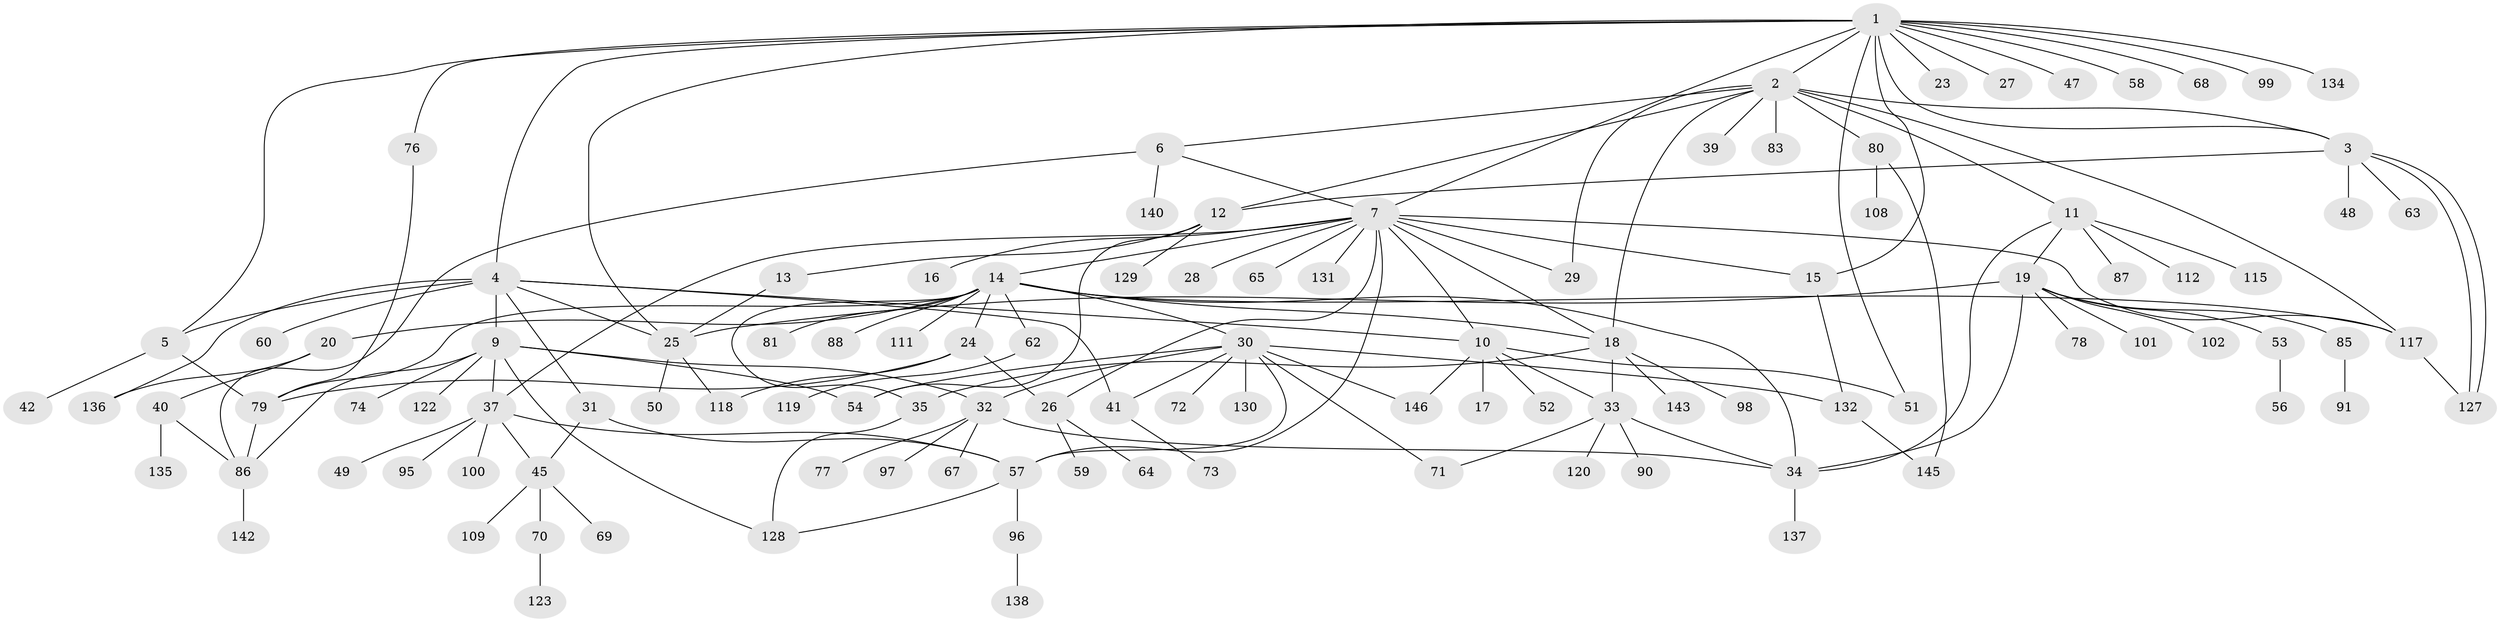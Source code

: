 // original degree distribution, {17: 0.006802721088435374, 11: 0.013605442176870748, 6: 0.047619047619047616, 8: 0.013605442176870748, 4: 0.061224489795918366, 5: 0.04081632653061224, 16: 0.006802721088435374, 3: 0.10204081632653061, 9: 0.006802721088435374, 7: 0.013605442176870748, 2: 0.19727891156462585, 1: 0.48299319727891155, 10: 0.006802721088435374}
// Generated by graph-tools (version 1.1) at 2025/41/03/06/25 10:41:44]
// undirected, 111 vertices, 157 edges
graph export_dot {
graph [start="1"]
  node [color=gray90,style=filled];
  1 [super="+125"];
  2 [super="+94"];
  3 [super="+46"];
  4 [super="+8"];
  5 [super="+55"];
  6 [super="+21"];
  7 [super="+36"];
  9 [super="+43"];
  10 [super="+38"];
  11 [super="+82"];
  12;
  13;
  14 [super="+22"];
  15;
  16;
  17;
  18 [super="+89"];
  19;
  20 [super="+104"];
  23;
  24 [super="+61"];
  25 [super="+114"];
  26 [super="+147"];
  27;
  28 [super="+106"];
  29 [super="+93"];
  30 [super="+133"];
  31 [super="+103"];
  32 [super="+110"];
  33 [super="+44"];
  34 [super="+126"];
  35 [super="+105"];
  37 [super="+141"];
  39;
  40 [super="+92"];
  41 [super="+124"];
  42;
  45 [super="+75"];
  47;
  48;
  49;
  50;
  51;
  52;
  53;
  54;
  56;
  57 [super="+66"];
  58;
  59;
  60;
  62;
  63;
  64;
  65;
  67;
  68;
  69;
  70;
  71;
  72;
  73;
  74;
  76;
  77;
  78;
  79 [super="+107"];
  80 [super="+113"];
  81;
  83 [super="+84"];
  85;
  86 [super="+116"];
  87;
  88;
  90;
  91;
  95;
  96;
  97;
  98;
  99;
  100;
  101;
  102;
  108;
  109;
  111;
  112;
  115;
  117 [super="+121"];
  118 [super="+144"];
  119;
  120;
  122;
  123;
  127;
  128;
  129;
  130;
  131 [super="+139"];
  132;
  134;
  135;
  136;
  137;
  138;
  140;
  142;
  143;
  145;
  146;
  1 -- 2;
  1 -- 3;
  1 -- 4;
  1 -- 7;
  1 -- 15;
  1 -- 23;
  1 -- 25;
  1 -- 27;
  1 -- 47;
  1 -- 51;
  1 -- 58;
  1 -- 68;
  1 -- 76;
  1 -- 99;
  1 -- 134;
  1 -- 5;
  2 -- 3;
  2 -- 6;
  2 -- 11;
  2 -- 12;
  2 -- 18;
  2 -- 39;
  2 -- 80;
  2 -- 83;
  2 -- 117;
  2 -- 29;
  3 -- 63;
  3 -- 127;
  3 -- 127;
  3 -- 48;
  3 -- 12;
  4 -- 5;
  4 -- 41;
  4 -- 60;
  4 -- 136;
  4 -- 9;
  4 -- 31;
  4 -- 25;
  4 -- 10;
  5 -- 42;
  5 -- 79;
  6 -- 7;
  6 -- 86;
  6 -- 140;
  7 -- 10;
  7 -- 14;
  7 -- 15;
  7 -- 16;
  7 -- 18;
  7 -- 26;
  7 -- 28;
  7 -- 29;
  7 -- 37;
  7 -- 65;
  7 -- 117;
  7 -- 131;
  7 -- 57;
  9 -- 54;
  9 -- 74;
  9 -- 86;
  9 -- 122;
  9 -- 128;
  9 -- 37;
  9 -- 32;
  10 -- 17;
  10 -- 51;
  10 -- 52;
  10 -- 146;
  10 -- 33;
  11 -- 19;
  11 -- 87;
  11 -- 112;
  11 -- 115;
  11 -- 34;
  12 -- 13;
  12 -- 54;
  12 -- 129;
  13 -- 25;
  14 -- 18;
  14 -- 20;
  14 -- 24;
  14 -- 30;
  14 -- 34;
  14 -- 35;
  14 -- 62;
  14 -- 79;
  14 -- 81;
  14 -- 88;
  14 -- 117;
  14 -- 111;
  15 -- 132;
  18 -- 33;
  18 -- 98;
  18 -- 35;
  18 -- 143;
  19 -- 34;
  19 -- 53;
  19 -- 78;
  19 -- 85;
  19 -- 101;
  19 -- 102;
  19 -- 25;
  20 -- 40;
  20 -- 136;
  24 -- 26;
  24 -- 118;
  24 -- 79;
  25 -- 50;
  25 -- 118;
  26 -- 59;
  26 -- 64;
  30 -- 32;
  30 -- 41;
  30 -- 57;
  30 -- 71;
  30 -- 72;
  30 -- 130;
  30 -- 132;
  30 -- 146;
  30 -- 54;
  31 -- 45;
  31 -- 57;
  32 -- 34;
  32 -- 67;
  32 -- 77;
  32 -- 97;
  33 -- 34;
  33 -- 90;
  33 -- 71;
  33 -- 120;
  34 -- 137;
  35 -- 128;
  37 -- 49;
  37 -- 95;
  37 -- 100;
  37 -- 45;
  37 -- 57;
  40 -- 86;
  40 -- 135;
  41 -- 73;
  45 -- 69;
  45 -- 70;
  45 -- 109;
  53 -- 56;
  57 -- 128;
  57 -- 96;
  62 -- 119;
  70 -- 123;
  76 -- 79;
  79 -- 86;
  80 -- 108;
  80 -- 145;
  85 -- 91;
  86 -- 142;
  96 -- 138;
  117 -- 127;
  132 -- 145;
}
